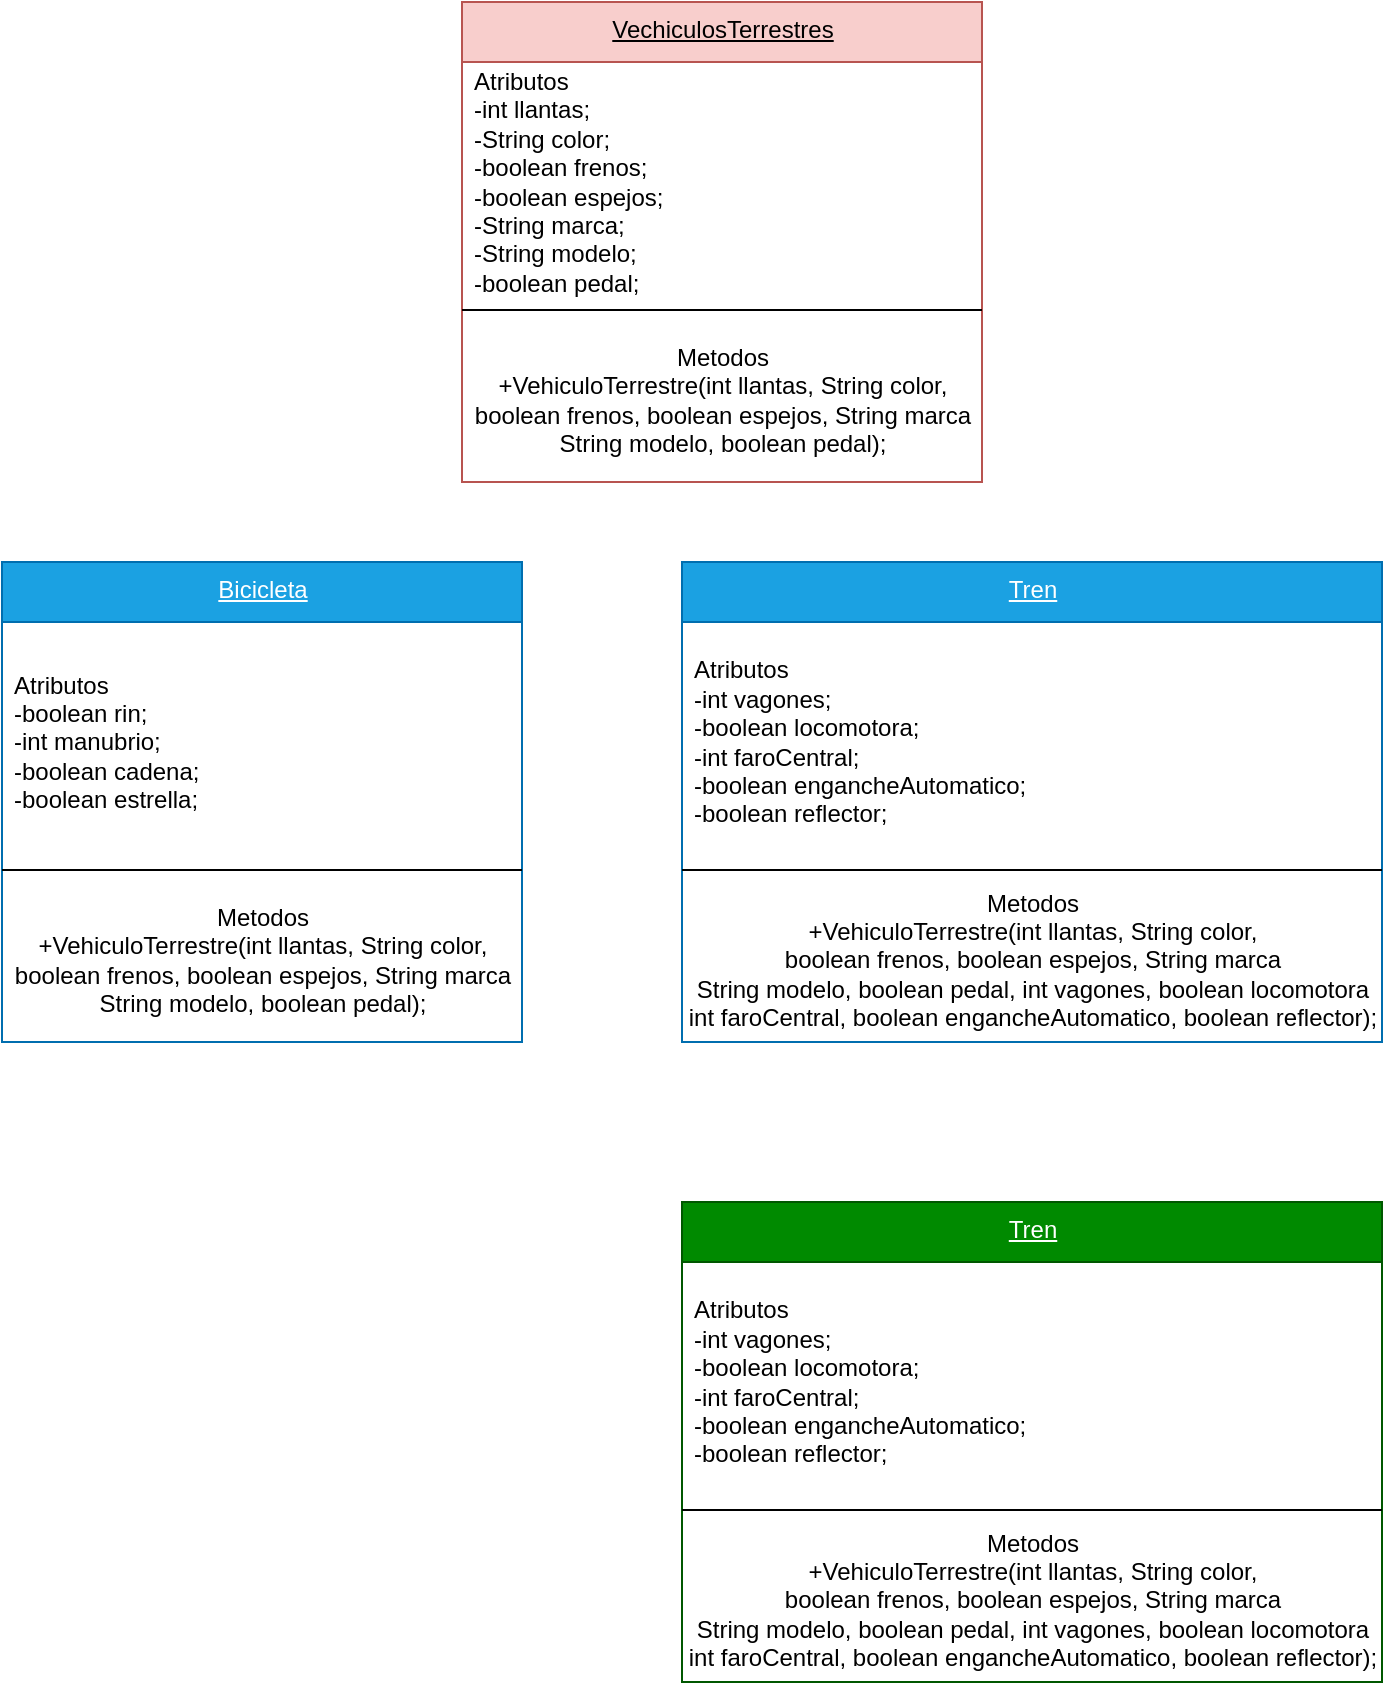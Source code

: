 <mxfile version="15.6.2" type="github">
  <diagram id="kIMMTGyzGg7FBvF_XWBy" name="Page-1">
    <mxGraphModel dx="782" dy="420" grid="1" gridSize="10" guides="1" tooltips="1" connect="1" arrows="1" fold="1" page="1" pageScale="1" pageWidth="850" pageHeight="1100" math="0" shadow="0">
      <root>
        <mxCell id="0" />
        <mxCell id="1" parent="0" />
        <mxCell id="2wqTJiajr15-v-TX5q5e-1" value="Bicicleta" style="swimlane;fontStyle=4;align=center;verticalAlign=top;childLayout=stackLayout;horizontal=1;startSize=30;horizontalStack=0;resizeParent=1;resizeParentMax=0;resizeLast=0;collapsible=0;marginBottom=0;html=1;fillColor=#1ba1e2;strokeColor=#006EAF;fontColor=#ffffff;" vertex="1" parent="1">
          <mxGeometry x="60" y="320" width="260" height="240" as="geometry" />
        </mxCell>
        <mxCell id="2wqTJiajr15-v-TX5q5e-2" value="&lt;div&gt;Atributos&lt;/div&gt;&lt;div&gt;-boolean rin;&lt;/div&gt;&lt;div&gt;-&lt;span style=&quot;white-space: pre&quot;&gt;&lt;/span&gt;int manubrio;&lt;/div&gt;&lt;div&gt;-boolean cadena;&lt;/div&gt;&lt;div&gt;-boolean estrella;&lt;/div&gt;" style="html=1;strokeColor=none;fillColor=none;align=left;verticalAlign=middle;spacingLeft=4;spacingRight=4;rotatable=0;points=[[0,0.5],[1,0.5]];resizeWidth=1;" vertex="1" parent="2wqTJiajr15-v-TX5q5e-1">
          <mxGeometry y="30" width="260" height="120" as="geometry" />
        </mxCell>
        <mxCell id="2wqTJiajr15-v-TX5q5e-3" value="" style="line;strokeWidth=1;fillColor=none;align=left;verticalAlign=middle;spacingTop=-1;spacingLeft=3;spacingRight=3;rotatable=0;labelPosition=right;points=[];portConstraint=eastwest;" vertex="1" parent="2wqTJiajr15-v-TX5q5e-1">
          <mxGeometry y="150" width="260" height="8" as="geometry" />
        </mxCell>
        <mxCell id="2wqTJiajr15-v-TX5q5e-4" value="&lt;div&gt;Metodos&lt;/div&gt;&lt;div&gt;+VehiculoTerrestre(int llantas, String color, &lt;br&gt;boolean frenos, boolean espejos, String marca&lt;br&gt;String modelo, boolean pedal);&lt;br&gt;&lt;/div&gt;" style="html=1;strokeColor=none;fillColor=none;align=center;verticalAlign=middle;spacingLeft=4;spacingRight=4;rotatable=0;points=[[0,0.5],[1,0.5]];resizeWidth=1;" vertex="1" parent="2wqTJiajr15-v-TX5q5e-1">
          <mxGeometry y="158" width="260" height="82" as="geometry" />
        </mxCell>
        <mxCell id="2wqTJiajr15-v-TX5q5e-7" value="VechiculosTerrestres" style="swimlane;fontStyle=4;align=center;verticalAlign=top;childLayout=stackLayout;horizontal=1;startSize=30;horizontalStack=0;resizeParent=1;resizeParentMax=0;resizeLast=0;collapsible=0;marginBottom=0;html=1;fillColor=#f8cecc;strokeColor=#b85450;" vertex="1" parent="1">
          <mxGeometry x="290" y="40" width="260" height="240" as="geometry" />
        </mxCell>
        <mxCell id="2wqTJiajr15-v-TX5q5e-8" value="&lt;div&gt;Atributos&lt;/div&gt;&lt;div&gt;-int llantas;&lt;/div&gt;&lt;div&gt;-&lt;span style=&quot;white-space: pre&quot;&gt;&lt;/span&gt;String color;&lt;/div&gt;&lt;div&gt;-boolean frenos;&lt;/div&gt;&lt;div&gt;-boolean espejos;&lt;/div&gt;&lt;div&gt;-String marca;&lt;/div&gt;&lt;div&gt;-String modelo;&lt;/div&gt;&lt;div&gt;-boolean pedal;&lt;br&gt;&lt;/div&gt;" style="html=1;strokeColor=none;fillColor=none;align=left;verticalAlign=middle;spacingLeft=4;spacingRight=4;rotatable=0;points=[[0,0.5],[1,0.5]];resizeWidth=1;" vertex="1" parent="2wqTJiajr15-v-TX5q5e-7">
          <mxGeometry y="30" width="260" height="120" as="geometry" />
        </mxCell>
        <mxCell id="2wqTJiajr15-v-TX5q5e-9" value="" style="line;strokeWidth=1;fillColor=none;align=left;verticalAlign=middle;spacingTop=-1;spacingLeft=3;spacingRight=3;rotatable=0;labelPosition=right;points=[];portConstraint=eastwest;" vertex="1" parent="2wqTJiajr15-v-TX5q5e-7">
          <mxGeometry y="150" width="260" height="8" as="geometry" />
        </mxCell>
        <mxCell id="2wqTJiajr15-v-TX5q5e-10" value="&lt;div&gt;Metodos&lt;/div&gt;&lt;div&gt;+VehiculoTerrestre(int llantas, String color, &lt;br&gt;boolean frenos, boolean espejos, String marca&lt;br&gt;String modelo, boolean pedal);&lt;br&gt;&lt;/div&gt;" style="html=1;strokeColor=none;fillColor=none;align=center;verticalAlign=middle;spacingLeft=4;spacingRight=4;rotatable=0;points=[[0,0.5],[1,0.5]];resizeWidth=1;" vertex="1" parent="2wqTJiajr15-v-TX5q5e-7">
          <mxGeometry y="158" width="260" height="82" as="geometry" />
        </mxCell>
        <mxCell id="2wqTJiajr15-v-TX5q5e-11" value="Tren" style="swimlane;fontStyle=4;align=center;verticalAlign=top;childLayout=stackLayout;horizontal=1;startSize=30;horizontalStack=0;resizeParent=1;resizeParentMax=0;resizeLast=0;collapsible=0;marginBottom=0;html=1;fillColor=#1ba1e2;strokeColor=#006EAF;fontColor=#ffffff;" vertex="1" parent="1">
          <mxGeometry x="400" y="320" width="350" height="240" as="geometry" />
        </mxCell>
        <mxCell id="2wqTJiajr15-v-TX5q5e-12" value="&lt;div&gt;Atributos&lt;/div&gt;&lt;div&gt;-int vagones;&lt;/div&gt;&lt;div&gt;-&lt;span style=&quot;white-space: pre&quot;&gt;&lt;/span&gt;boolean locomotora;&lt;/div&gt;&lt;div&gt;-int faroCentral;&lt;/div&gt;&lt;div&gt;-boolean engancheAutomatico;&lt;/div&gt;&lt;div&gt;-boolean reflector;&lt;/div&gt;" style="html=1;strokeColor=none;fillColor=none;align=left;verticalAlign=middle;spacingLeft=4;spacingRight=4;rotatable=0;points=[[0,0.5],[1,0.5]];resizeWidth=1;" vertex="1" parent="2wqTJiajr15-v-TX5q5e-11">
          <mxGeometry y="30" width="350" height="120" as="geometry" />
        </mxCell>
        <mxCell id="2wqTJiajr15-v-TX5q5e-13" value="" style="line;strokeWidth=1;fillColor=none;align=left;verticalAlign=middle;spacingTop=-1;spacingLeft=3;spacingRight=3;rotatable=0;labelPosition=right;points=[];portConstraint=eastwest;" vertex="1" parent="2wqTJiajr15-v-TX5q5e-11">
          <mxGeometry y="150" width="350" height="8" as="geometry" />
        </mxCell>
        <mxCell id="2wqTJiajr15-v-TX5q5e-14" value="&lt;div&gt;Metodos&lt;/div&gt;&lt;div&gt;+VehiculoTerrestre(int llantas, String color, &lt;br&gt;boolean frenos, boolean espejos, String marca&lt;br&gt;String modelo, boolean pedal, int vagones, boolean locomotora&lt;br&gt;int faroCentral, boolean engancheAutomatico, boolean reflector);&lt;br&gt;&lt;/div&gt;" style="html=1;strokeColor=none;fillColor=none;align=center;verticalAlign=middle;spacingLeft=4;spacingRight=4;rotatable=0;points=[[0,0.5],[1,0.5]];resizeWidth=1;" vertex="1" parent="2wqTJiajr15-v-TX5q5e-11">
          <mxGeometry y="158" width="350" height="82" as="geometry" />
        </mxCell>
        <mxCell id="2wqTJiajr15-v-TX5q5e-15" value="Tren" style="swimlane;fontStyle=4;align=center;verticalAlign=top;childLayout=stackLayout;horizontal=1;startSize=30;horizontalStack=0;resizeParent=1;resizeParentMax=0;resizeLast=0;collapsible=0;marginBottom=0;html=1;fillColor=#008a00;strokeColor=#005700;fontColor=#ffffff;" vertex="1" parent="1">
          <mxGeometry x="400" y="640" width="350" height="240" as="geometry" />
        </mxCell>
        <mxCell id="2wqTJiajr15-v-TX5q5e-16" value="&lt;div&gt;Atributos&lt;/div&gt;&lt;div&gt;-int vagones;&lt;/div&gt;&lt;div&gt;-&lt;span style=&quot;white-space: pre&quot;&gt;&lt;/span&gt;boolean locomotora;&lt;/div&gt;&lt;div&gt;-int faroCentral;&lt;/div&gt;&lt;div&gt;-boolean engancheAutomatico;&lt;/div&gt;&lt;div&gt;-boolean reflector;&lt;/div&gt;" style="html=1;strokeColor=none;fillColor=none;align=left;verticalAlign=middle;spacingLeft=4;spacingRight=4;rotatable=0;points=[[0,0.5],[1,0.5]];resizeWidth=1;" vertex="1" parent="2wqTJiajr15-v-TX5q5e-15">
          <mxGeometry y="30" width="350" height="120" as="geometry" />
        </mxCell>
        <mxCell id="2wqTJiajr15-v-TX5q5e-17" value="" style="line;strokeWidth=1;fillColor=none;align=left;verticalAlign=middle;spacingTop=-1;spacingLeft=3;spacingRight=3;rotatable=0;labelPosition=right;points=[];portConstraint=eastwest;" vertex="1" parent="2wqTJiajr15-v-TX5q5e-15">
          <mxGeometry y="150" width="350" height="8" as="geometry" />
        </mxCell>
        <mxCell id="2wqTJiajr15-v-TX5q5e-18" value="&lt;div&gt;Metodos&lt;/div&gt;&lt;div&gt;+VehiculoTerrestre(int llantas, String color, &lt;br&gt;boolean frenos, boolean espejos, String marca&lt;br&gt;String modelo, boolean pedal, int vagones, boolean locomotora&lt;br&gt;int faroCentral, boolean engancheAutomatico, boolean reflector);&lt;br&gt;&lt;/div&gt;" style="html=1;strokeColor=none;fillColor=none;align=center;verticalAlign=middle;spacingLeft=4;spacingRight=4;rotatable=0;points=[[0,0.5],[1,0.5]];resizeWidth=1;" vertex="1" parent="2wqTJiajr15-v-TX5q5e-15">
          <mxGeometry y="158" width="350" height="82" as="geometry" />
        </mxCell>
      </root>
    </mxGraphModel>
  </diagram>
</mxfile>
